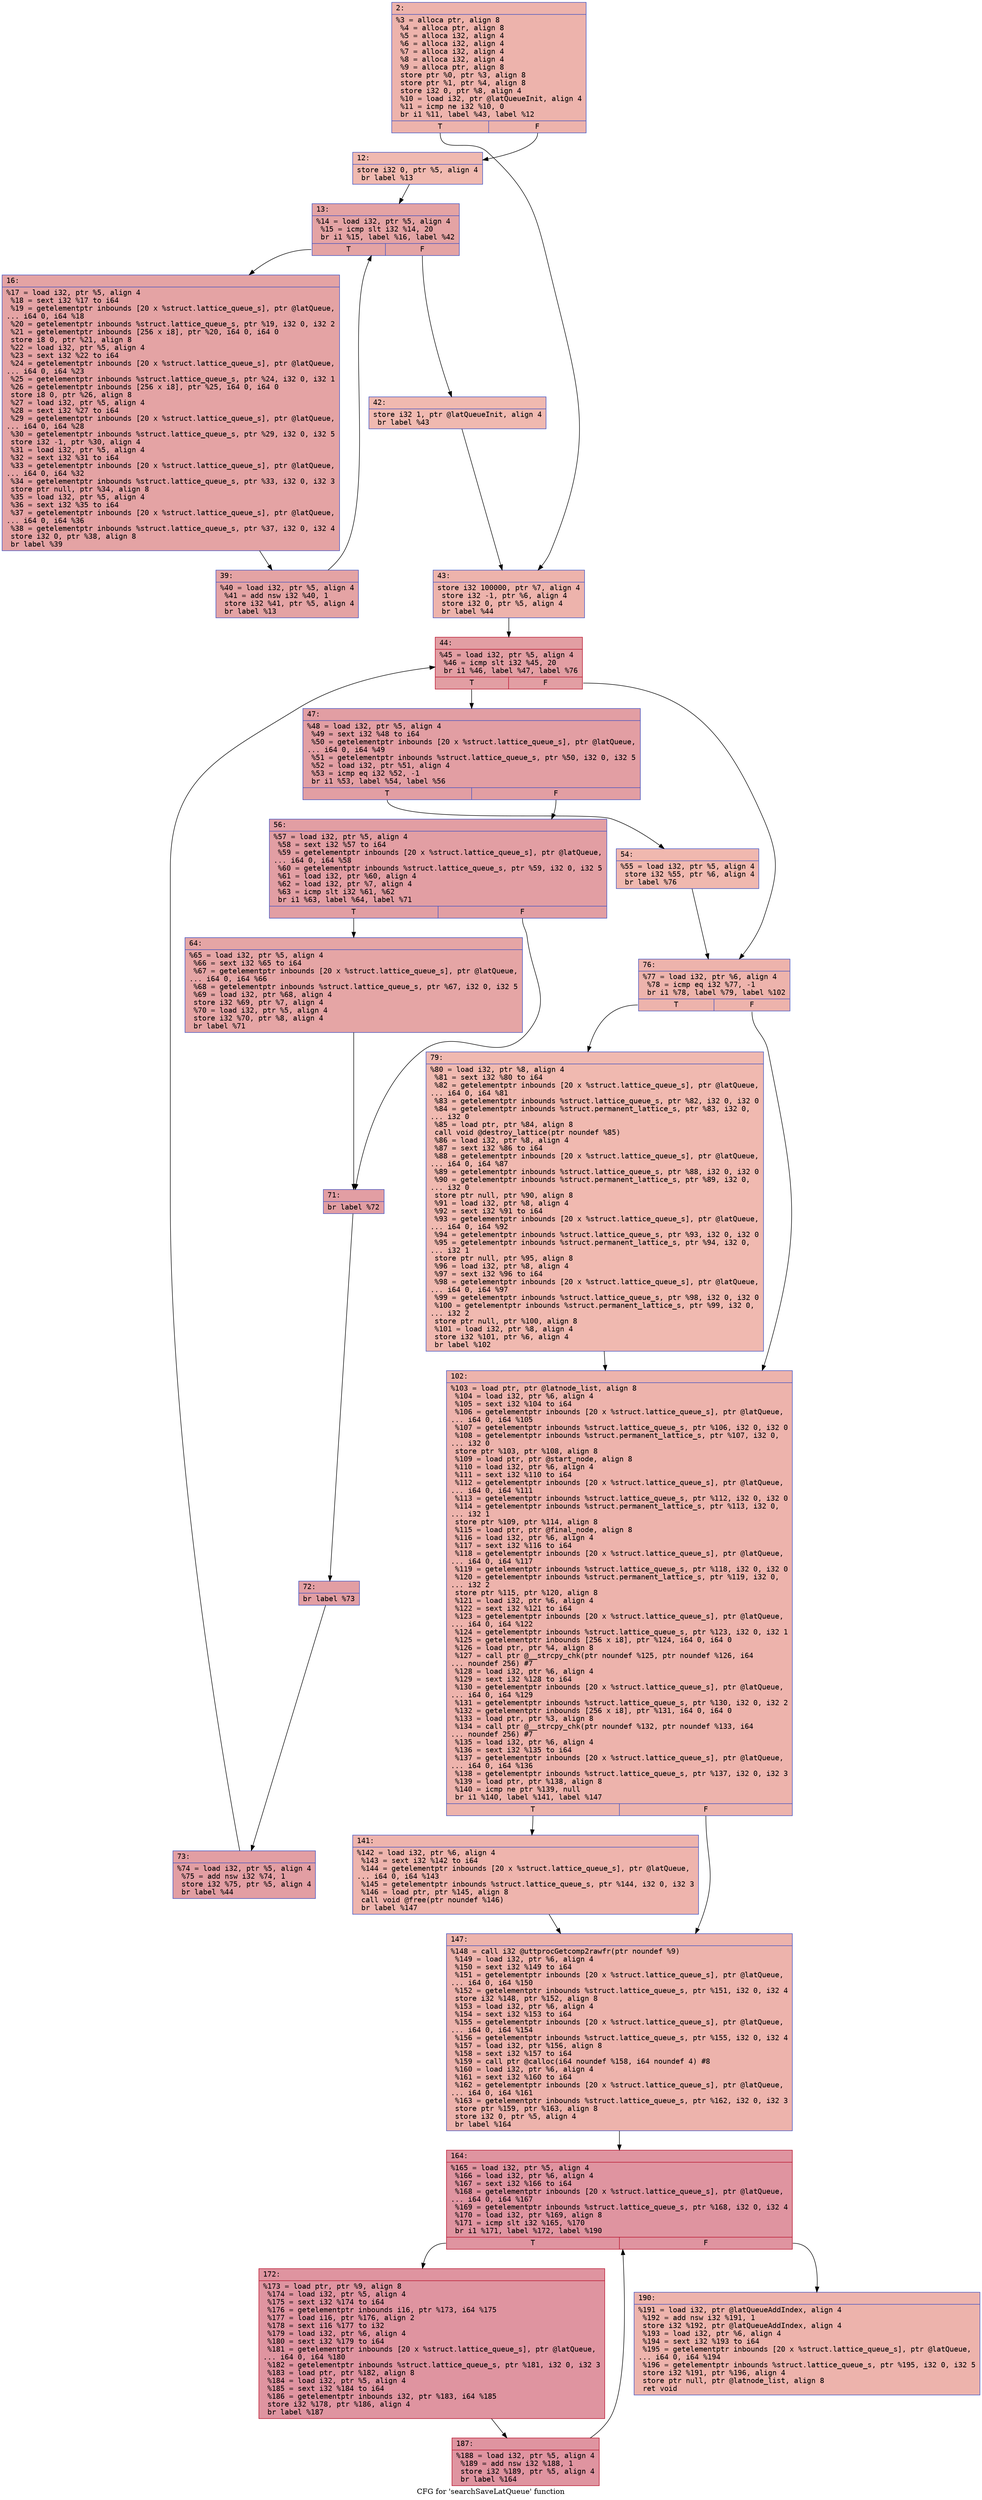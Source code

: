 digraph "CFG for 'searchSaveLatQueue' function" {
	label="CFG for 'searchSaveLatQueue' function";

	Node0x600002afd180 [shape=record,color="#3d50c3ff", style=filled, fillcolor="#d6524470" fontname="Courier",label="{2:\l|  %3 = alloca ptr, align 8\l  %4 = alloca ptr, align 8\l  %5 = alloca i32, align 4\l  %6 = alloca i32, align 4\l  %7 = alloca i32, align 4\l  %8 = alloca i32, align 4\l  %9 = alloca ptr, align 8\l  store ptr %0, ptr %3, align 8\l  store ptr %1, ptr %4, align 8\l  store i32 0, ptr %8, align 4\l  %10 = load i32, ptr @latQueueInit, align 4\l  %11 = icmp ne i32 %10, 0\l  br i1 %11, label %43, label %12\l|{<s0>T|<s1>F}}"];
	Node0x600002afd180:s0 -> Node0x600002afd360[tooltip="2 -> 43\nProbability 62.50%" ];
	Node0x600002afd180:s1 -> Node0x600002afd1d0[tooltip="2 -> 12\nProbability 37.50%" ];
	Node0x600002afd1d0 [shape=record,color="#3d50c3ff", style=filled, fillcolor="#de614d70" fontname="Courier",label="{12:\l|  store i32 0, ptr %5, align 4\l  br label %13\l}"];
	Node0x600002afd1d0 -> Node0x600002afd220[tooltip="12 -> 13\nProbability 100.00%" ];
	Node0x600002afd220 [shape=record,color="#3d50c3ff", style=filled, fillcolor="#c32e3170" fontname="Courier",label="{13:\l|  %14 = load i32, ptr %5, align 4\l  %15 = icmp slt i32 %14, 20\l  br i1 %15, label %16, label %42\l|{<s0>T|<s1>F}}"];
	Node0x600002afd220:s0 -> Node0x600002afd270[tooltip="13 -> 16\nProbability 96.88%" ];
	Node0x600002afd220:s1 -> Node0x600002afd310[tooltip="13 -> 42\nProbability 3.12%" ];
	Node0x600002afd270 [shape=record,color="#3d50c3ff", style=filled, fillcolor="#c32e3170" fontname="Courier",label="{16:\l|  %17 = load i32, ptr %5, align 4\l  %18 = sext i32 %17 to i64\l  %19 = getelementptr inbounds [20 x %struct.lattice_queue_s], ptr @latQueue,\l... i64 0, i64 %18\l  %20 = getelementptr inbounds %struct.lattice_queue_s, ptr %19, i32 0, i32 2\l  %21 = getelementptr inbounds [256 x i8], ptr %20, i64 0, i64 0\l  store i8 0, ptr %21, align 8\l  %22 = load i32, ptr %5, align 4\l  %23 = sext i32 %22 to i64\l  %24 = getelementptr inbounds [20 x %struct.lattice_queue_s], ptr @latQueue,\l... i64 0, i64 %23\l  %25 = getelementptr inbounds %struct.lattice_queue_s, ptr %24, i32 0, i32 1\l  %26 = getelementptr inbounds [256 x i8], ptr %25, i64 0, i64 0\l  store i8 0, ptr %26, align 8\l  %27 = load i32, ptr %5, align 4\l  %28 = sext i32 %27 to i64\l  %29 = getelementptr inbounds [20 x %struct.lattice_queue_s], ptr @latQueue,\l... i64 0, i64 %28\l  %30 = getelementptr inbounds %struct.lattice_queue_s, ptr %29, i32 0, i32 5\l  store i32 -1, ptr %30, align 4\l  %31 = load i32, ptr %5, align 4\l  %32 = sext i32 %31 to i64\l  %33 = getelementptr inbounds [20 x %struct.lattice_queue_s], ptr @latQueue,\l... i64 0, i64 %32\l  %34 = getelementptr inbounds %struct.lattice_queue_s, ptr %33, i32 0, i32 3\l  store ptr null, ptr %34, align 8\l  %35 = load i32, ptr %5, align 4\l  %36 = sext i32 %35 to i64\l  %37 = getelementptr inbounds [20 x %struct.lattice_queue_s], ptr @latQueue,\l... i64 0, i64 %36\l  %38 = getelementptr inbounds %struct.lattice_queue_s, ptr %37, i32 0, i32 4\l  store i32 0, ptr %38, align 8\l  br label %39\l}"];
	Node0x600002afd270 -> Node0x600002afd2c0[tooltip="16 -> 39\nProbability 100.00%" ];
	Node0x600002afd2c0 [shape=record,color="#3d50c3ff", style=filled, fillcolor="#c32e3170" fontname="Courier",label="{39:\l|  %40 = load i32, ptr %5, align 4\l  %41 = add nsw i32 %40, 1\l  store i32 %41, ptr %5, align 4\l  br label %13\l}"];
	Node0x600002afd2c0 -> Node0x600002afd220[tooltip="39 -> 13\nProbability 100.00%" ];
	Node0x600002afd310 [shape=record,color="#3d50c3ff", style=filled, fillcolor="#de614d70" fontname="Courier",label="{42:\l|  store i32 1, ptr @latQueueInit, align 4\l  br label %43\l}"];
	Node0x600002afd310 -> Node0x600002afd360[tooltip="42 -> 43\nProbability 100.00%" ];
	Node0x600002afd360 [shape=record,color="#3d50c3ff", style=filled, fillcolor="#d6524470" fontname="Courier",label="{43:\l|  store i32 100000, ptr %7, align 4\l  store i32 -1, ptr %6, align 4\l  store i32 0, ptr %5, align 4\l  br label %44\l}"];
	Node0x600002afd360 -> Node0x600002afd3b0[tooltip="43 -> 44\nProbability 100.00%" ];
	Node0x600002afd3b0 [shape=record,color="#b70d28ff", style=filled, fillcolor="#be242e70" fontname="Courier",label="{44:\l|  %45 = load i32, ptr %5, align 4\l  %46 = icmp slt i32 %45, 20\l  br i1 %46, label %47, label %76\l|{<s0>T|<s1>F}}"];
	Node0x600002afd3b0:s0 -> Node0x600002afd400[tooltip="44 -> 47\nProbability 96.88%" ];
	Node0x600002afd3b0:s1 -> Node0x600002afd630[tooltip="44 -> 76\nProbability 3.12%" ];
	Node0x600002afd400 [shape=record,color="#3d50c3ff", style=filled, fillcolor="#be242e70" fontname="Courier",label="{47:\l|  %48 = load i32, ptr %5, align 4\l  %49 = sext i32 %48 to i64\l  %50 = getelementptr inbounds [20 x %struct.lattice_queue_s], ptr @latQueue,\l... i64 0, i64 %49\l  %51 = getelementptr inbounds %struct.lattice_queue_s, ptr %50, i32 0, i32 5\l  %52 = load i32, ptr %51, align 4\l  %53 = icmp eq i32 %52, -1\l  br i1 %53, label %54, label %56\l|{<s0>T|<s1>F}}"];
	Node0x600002afd400:s0 -> Node0x600002afd450[tooltip="47 -> 54\nProbability 3.12%" ];
	Node0x600002afd400:s1 -> Node0x600002afd4a0[tooltip="47 -> 56\nProbability 96.88%" ];
	Node0x600002afd450 [shape=record,color="#3d50c3ff", style=filled, fillcolor="#dc5d4a70" fontname="Courier",label="{54:\l|  %55 = load i32, ptr %5, align 4\l  store i32 %55, ptr %6, align 4\l  br label %76\l}"];
	Node0x600002afd450 -> Node0x600002afd630[tooltip="54 -> 76\nProbability 100.00%" ];
	Node0x600002afd4a0 [shape=record,color="#3d50c3ff", style=filled, fillcolor="#be242e70" fontname="Courier",label="{56:\l|  %57 = load i32, ptr %5, align 4\l  %58 = sext i32 %57 to i64\l  %59 = getelementptr inbounds [20 x %struct.lattice_queue_s], ptr @latQueue,\l... i64 0, i64 %58\l  %60 = getelementptr inbounds %struct.lattice_queue_s, ptr %59, i32 0, i32 5\l  %61 = load i32, ptr %60, align 4\l  %62 = load i32, ptr %7, align 4\l  %63 = icmp slt i32 %61, %62\l  br i1 %63, label %64, label %71\l|{<s0>T|<s1>F}}"];
	Node0x600002afd4a0:s0 -> Node0x600002afd4f0[tooltip="56 -> 64\nProbability 50.00%" ];
	Node0x600002afd4a0:s1 -> Node0x600002afd540[tooltip="56 -> 71\nProbability 50.00%" ];
	Node0x600002afd4f0 [shape=record,color="#3d50c3ff", style=filled, fillcolor="#c5333470" fontname="Courier",label="{64:\l|  %65 = load i32, ptr %5, align 4\l  %66 = sext i32 %65 to i64\l  %67 = getelementptr inbounds [20 x %struct.lattice_queue_s], ptr @latQueue,\l... i64 0, i64 %66\l  %68 = getelementptr inbounds %struct.lattice_queue_s, ptr %67, i32 0, i32 5\l  %69 = load i32, ptr %68, align 4\l  store i32 %69, ptr %7, align 4\l  %70 = load i32, ptr %5, align 4\l  store i32 %70, ptr %8, align 4\l  br label %71\l}"];
	Node0x600002afd4f0 -> Node0x600002afd540[tooltip="64 -> 71\nProbability 100.00%" ];
	Node0x600002afd540 [shape=record,color="#3d50c3ff", style=filled, fillcolor="#be242e70" fontname="Courier",label="{71:\l|  br label %72\l}"];
	Node0x600002afd540 -> Node0x600002afd590[tooltip="71 -> 72\nProbability 100.00%" ];
	Node0x600002afd590 [shape=record,color="#3d50c3ff", style=filled, fillcolor="#be242e70" fontname="Courier",label="{72:\l|  br label %73\l}"];
	Node0x600002afd590 -> Node0x600002afd5e0[tooltip="72 -> 73\nProbability 100.00%" ];
	Node0x600002afd5e0 [shape=record,color="#3d50c3ff", style=filled, fillcolor="#be242e70" fontname="Courier",label="{73:\l|  %74 = load i32, ptr %5, align 4\l  %75 = add nsw i32 %74, 1\l  store i32 %75, ptr %5, align 4\l  br label %44\l}"];
	Node0x600002afd5e0 -> Node0x600002afd3b0[tooltip="73 -> 44\nProbability 100.00%" ];
	Node0x600002afd630 [shape=record,color="#3d50c3ff", style=filled, fillcolor="#d6524470" fontname="Courier",label="{76:\l|  %77 = load i32, ptr %6, align 4\l  %78 = icmp eq i32 %77, -1\l  br i1 %78, label %79, label %102\l|{<s0>T|<s1>F}}"];
	Node0x600002afd630:s0 -> Node0x600002afd680[tooltip="76 -> 79\nProbability 37.50%" ];
	Node0x600002afd630:s1 -> Node0x600002afd6d0[tooltip="76 -> 102\nProbability 62.50%" ];
	Node0x600002afd680 [shape=record,color="#3d50c3ff", style=filled, fillcolor="#de614d70" fontname="Courier",label="{79:\l|  %80 = load i32, ptr %8, align 4\l  %81 = sext i32 %80 to i64\l  %82 = getelementptr inbounds [20 x %struct.lattice_queue_s], ptr @latQueue,\l... i64 0, i64 %81\l  %83 = getelementptr inbounds %struct.lattice_queue_s, ptr %82, i32 0, i32 0\l  %84 = getelementptr inbounds %struct.permanent_lattice_s, ptr %83, i32 0,\l... i32 0\l  %85 = load ptr, ptr %84, align 8\l  call void @destroy_lattice(ptr noundef %85)\l  %86 = load i32, ptr %8, align 4\l  %87 = sext i32 %86 to i64\l  %88 = getelementptr inbounds [20 x %struct.lattice_queue_s], ptr @latQueue,\l... i64 0, i64 %87\l  %89 = getelementptr inbounds %struct.lattice_queue_s, ptr %88, i32 0, i32 0\l  %90 = getelementptr inbounds %struct.permanent_lattice_s, ptr %89, i32 0,\l... i32 0\l  store ptr null, ptr %90, align 8\l  %91 = load i32, ptr %8, align 4\l  %92 = sext i32 %91 to i64\l  %93 = getelementptr inbounds [20 x %struct.lattice_queue_s], ptr @latQueue,\l... i64 0, i64 %92\l  %94 = getelementptr inbounds %struct.lattice_queue_s, ptr %93, i32 0, i32 0\l  %95 = getelementptr inbounds %struct.permanent_lattice_s, ptr %94, i32 0,\l... i32 1\l  store ptr null, ptr %95, align 8\l  %96 = load i32, ptr %8, align 4\l  %97 = sext i32 %96 to i64\l  %98 = getelementptr inbounds [20 x %struct.lattice_queue_s], ptr @latQueue,\l... i64 0, i64 %97\l  %99 = getelementptr inbounds %struct.lattice_queue_s, ptr %98, i32 0, i32 0\l  %100 = getelementptr inbounds %struct.permanent_lattice_s, ptr %99, i32 0,\l... i32 2\l  store ptr null, ptr %100, align 8\l  %101 = load i32, ptr %8, align 4\l  store i32 %101, ptr %6, align 4\l  br label %102\l}"];
	Node0x600002afd680 -> Node0x600002afd6d0[tooltip="79 -> 102\nProbability 100.00%" ];
	Node0x600002afd6d0 [shape=record,color="#3d50c3ff", style=filled, fillcolor="#d6524470" fontname="Courier",label="{102:\l|  %103 = load ptr, ptr @latnode_list, align 8\l  %104 = load i32, ptr %6, align 4\l  %105 = sext i32 %104 to i64\l  %106 = getelementptr inbounds [20 x %struct.lattice_queue_s], ptr @latQueue,\l... i64 0, i64 %105\l  %107 = getelementptr inbounds %struct.lattice_queue_s, ptr %106, i32 0, i32 0\l  %108 = getelementptr inbounds %struct.permanent_lattice_s, ptr %107, i32 0,\l... i32 0\l  store ptr %103, ptr %108, align 8\l  %109 = load ptr, ptr @start_node, align 8\l  %110 = load i32, ptr %6, align 4\l  %111 = sext i32 %110 to i64\l  %112 = getelementptr inbounds [20 x %struct.lattice_queue_s], ptr @latQueue,\l... i64 0, i64 %111\l  %113 = getelementptr inbounds %struct.lattice_queue_s, ptr %112, i32 0, i32 0\l  %114 = getelementptr inbounds %struct.permanent_lattice_s, ptr %113, i32 0,\l... i32 1\l  store ptr %109, ptr %114, align 8\l  %115 = load ptr, ptr @final_node, align 8\l  %116 = load i32, ptr %6, align 4\l  %117 = sext i32 %116 to i64\l  %118 = getelementptr inbounds [20 x %struct.lattice_queue_s], ptr @latQueue,\l... i64 0, i64 %117\l  %119 = getelementptr inbounds %struct.lattice_queue_s, ptr %118, i32 0, i32 0\l  %120 = getelementptr inbounds %struct.permanent_lattice_s, ptr %119, i32 0,\l... i32 2\l  store ptr %115, ptr %120, align 8\l  %121 = load i32, ptr %6, align 4\l  %122 = sext i32 %121 to i64\l  %123 = getelementptr inbounds [20 x %struct.lattice_queue_s], ptr @latQueue,\l... i64 0, i64 %122\l  %124 = getelementptr inbounds %struct.lattice_queue_s, ptr %123, i32 0, i32 1\l  %125 = getelementptr inbounds [256 x i8], ptr %124, i64 0, i64 0\l  %126 = load ptr, ptr %4, align 8\l  %127 = call ptr @__strcpy_chk(ptr noundef %125, ptr noundef %126, i64\l... noundef 256) #7\l  %128 = load i32, ptr %6, align 4\l  %129 = sext i32 %128 to i64\l  %130 = getelementptr inbounds [20 x %struct.lattice_queue_s], ptr @latQueue,\l... i64 0, i64 %129\l  %131 = getelementptr inbounds %struct.lattice_queue_s, ptr %130, i32 0, i32 2\l  %132 = getelementptr inbounds [256 x i8], ptr %131, i64 0, i64 0\l  %133 = load ptr, ptr %3, align 8\l  %134 = call ptr @__strcpy_chk(ptr noundef %132, ptr noundef %133, i64\l... noundef 256) #7\l  %135 = load i32, ptr %6, align 4\l  %136 = sext i32 %135 to i64\l  %137 = getelementptr inbounds [20 x %struct.lattice_queue_s], ptr @latQueue,\l... i64 0, i64 %136\l  %138 = getelementptr inbounds %struct.lattice_queue_s, ptr %137, i32 0, i32 3\l  %139 = load ptr, ptr %138, align 8\l  %140 = icmp ne ptr %139, null\l  br i1 %140, label %141, label %147\l|{<s0>T|<s1>F}}"];
	Node0x600002afd6d0:s0 -> Node0x600002afd720[tooltip="102 -> 141\nProbability 62.50%" ];
	Node0x600002afd6d0:s1 -> Node0x600002afd770[tooltip="102 -> 147\nProbability 37.50%" ];
	Node0x600002afd720 [shape=record,color="#3d50c3ff", style=filled, fillcolor="#d8564670" fontname="Courier",label="{141:\l|  %142 = load i32, ptr %6, align 4\l  %143 = sext i32 %142 to i64\l  %144 = getelementptr inbounds [20 x %struct.lattice_queue_s], ptr @latQueue,\l... i64 0, i64 %143\l  %145 = getelementptr inbounds %struct.lattice_queue_s, ptr %144, i32 0, i32 3\l  %146 = load ptr, ptr %145, align 8\l  call void @free(ptr noundef %146)\l  br label %147\l}"];
	Node0x600002afd720 -> Node0x600002afd770[tooltip="141 -> 147\nProbability 100.00%" ];
	Node0x600002afd770 [shape=record,color="#3d50c3ff", style=filled, fillcolor="#d6524470" fontname="Courier",label="{147:\l|  %148 = call i32 @uttprocGetcomp2rawfr(ptr noundef %9)\l  %149 = load i32, ptr %6, align 4\l  %150 = sext i32 %149 to i64\l  %151 = getelementptr inbounds [20 x %struct.lattice_queue_s], ptr @latQueue,\l... i64 0, i64 %150\l  %152 = getelementptr inbounds %struct.lattice_queue_s, ptr %151, i32 0, i32 4\l  store i32 %148, ptr %152, align 8\l  %153 = load i32, ptr %6, align 4\l  %154 = sext i32 %153 to i64\l  %155 = getelementptr inbounds [20 x %struct.lattice_queue_s], ptr @latQueue,\l... i64 0, i64 %154\l  %156 = getelementptr inbounds %struct.lattice_queue_s, ptr %155, i32 0, i32 4\l  %157 = load i32, ptr %156, align 8\l  %158 = sext i32 %157 to i64\l  %159 = call ptr @calloc(i64 noundef %158, i64 noundef 4) #8\l  %160 = load i32, ptr %6, align 4\l  %161 = sext i32 %160 to i64\l  %162 = getelementptr inbounds [20 x %struct.lattice_queue_s], ptr @latQueue,\l... i64 0, i64 %161\l  %163 = getelementptr inbounds %struct.lattice_queue_s, ptr %162, i32 0, i32 3\l  store ptr %159, ptr %163, align 8\l  store i32 0, ptr %5, align 4\l  br label %164\l}"];
	Node0x600002afd770 -> Node0x600002afd7c0[tooltip="147 -> 164\nProbability 100.00%" ];
	Node0x600002afd7c0 [shape=record,color="#b70d28ff", style=filled, fillcolor="#b70d2870" fontname="Courier",label="{164:\l|  %165 = load i32, ptr %5, align 4\l  %166 = load i32, ptr %6, align 4\l  %167 = sext i32 %166 to i64\l  %168 = getelementptr inbounds [20 x %struct.lattice_queue_s], ptr @latQueue,\l... i64 0, i64 %167\l  %169 = getelementptr inbounds %struct.lattice_queue_s, ptr %168, i32 0, i32 4\l  %170 = load i32, ptr %169, align 8\l  %171 = icmp slt i32 %165, %170\l  br i1 %171, label %172, label %190\l|{<s0>T|<s1>F}}"];
	Node0x600002afd7c0:s0 -> Node0x600002afd810[tooltip="164 -> 172\nProbability 96.88%" ];
	Node0x600002afd7c0:s1 -> Node0x600002afd8b0[tooltip="164 -> 190\nProbability 3.12%" ];
	Node0x600002afd810 [shape=record,color="#b70d28ff", style=filled, fillcolor="#b70d2870" fontname="Courier",label="{172:\l|  %173 = load ptr, ptr %9, align 8\l  %174 = load i32, ptr %5, align 4\l  %175 = sext i32 %174 to i64\l  %176 = getelementptr inbounds i16, ptr %173, i64 %175\l  %177 = load i16, ptr %176, align 2\l  %178 = sext i16 %177 to i32\l  %179 = load i32, ptr %6, align 4\l  %180 = sext i32 %179 to i64\l  %181 = getelementptr inbounds [20 x %struct.lattice_queue_s], ptr @latQueue,\l... i64 0, i64 %180\l  %182 = getelementptr inbounds %struct.lattice_queue_s, ptr %181, i32 0, i32 3\l  %183 = load ptr, ptr %182, align 8\l  %184 = load i32, ptr %5, align 4\l  %185 = sext i32 %184 to i64\l  %186 = getelementptr inbounds i32, ptr %183, i64 %185\l  store i32 %178, ptr %186, align 4\l  br label %187\l}"];
	Node0x600002afd810 -> Node0x600002afd860[tooltip="172 -> 187\nProbability 100.00%" ];
	Node0x600002afd860 [shape=record,color="#b70d28ff", style=filled, fillcolor="#b70d2870" fontname="Courier",label="{187:\l|  %188 = load i32, ptr %5, align 4\l  %189 = add nsw i32 %188, 1\l  store i32 %189, ptr %5, align 4\l  br label %164\l}"];
	Node0x600002afd860 -> Node0x600002afd7c0[tooltip="187 -> 164\nProbability 100.00%" ];
	Node0x600002afd8b0 [shape=record,color="#3d50c3ff", style=filled, fillcolor="#d6524470" fontname="Courier",label="{190:\l|  %191 = load i32, ptr @latQueueAddIndex, align 4\l  %192 = add nsw i32 %191, 1\l  store i32 %192, ptr @latQueueAddIndex, align 4\l  %193 = load i32, ptr %6, align 4\l  %194 = sext i32 %193 to i64\l  %195 = getelementptr inbounds [20 x %struct.lattice_queue_s], ptr @latQueue,\l... i64 0, i64 %194\l  %196 = getelementptr inbounds %struct.lattice_queue_s, ptr %195, i32 0, i32 5\l  store i32 %191, ptr %196, align 4\l  store ptr null, ptr @latnode_list, align 8\l  ret void\l}"];
}
